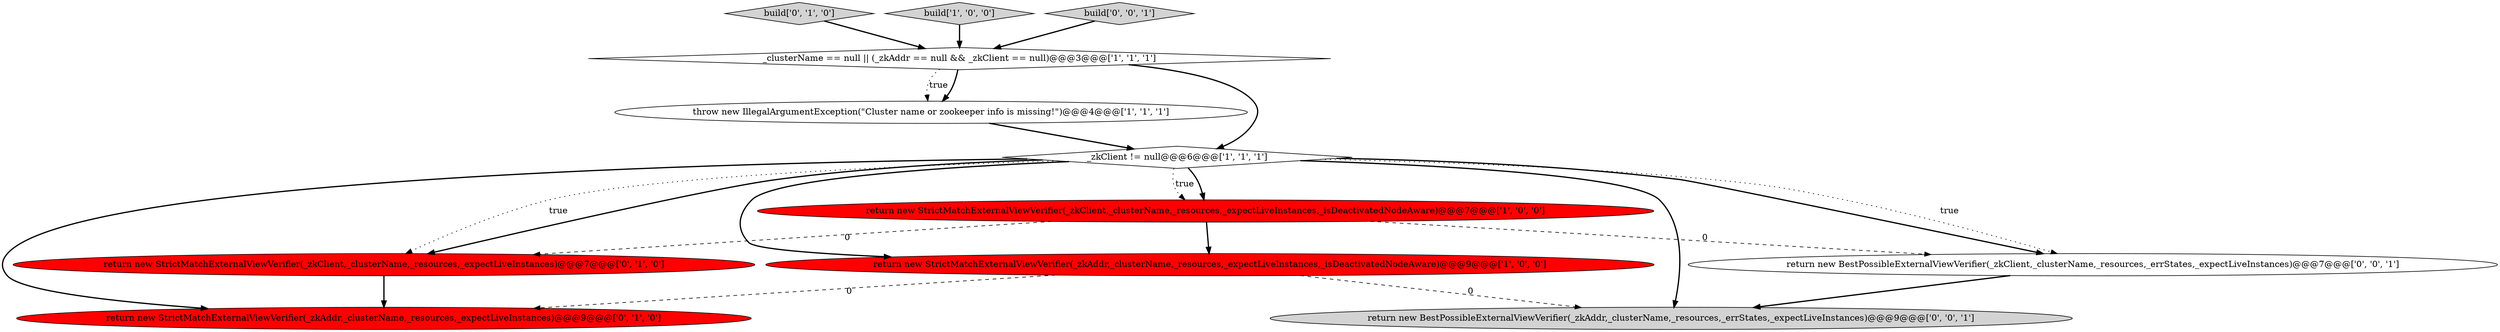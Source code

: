 digraph {
7 [style = filled, label = "return new StrictMatchExternalViewVerifier(_zkClient,_clusterName,_resources,_expectLiveInstances)@@@7@@@['0', '1', '0']", fillcolor = red, shape = ellipse image = "AAA1AAABBB2BBB"];
6 [style = filled, label = "return new StrictMatchExternalViewVerifier(_zkAddr,_clusterName,_resources,_expectLiveInstances)@@@9@@@['0', '1', '0']", fillcolor = red, shape = ellipse image = "AAA1AAABBB2BBB"];
8 [style = filled, label = "build['0', '1', '0']", fillcolor = lightgray, shape = diamond image = "AAA0AAABBB2BBB"];
5 [style = filled, label = "build['1', '0', '0']", fillcolor = lightgray, shape = diamond image = "AAA0AAABBB1BBB"];
10 [style = filled, label = "build['0', '0', '1']", fillcolor = lightgray, shape = diamond image = "AAA0AAABBB3BBB"];
4 [style = filled, label = "throw new IllegalArgumentException(\"Cluster name or zookeeper info is missing!\")@@@4@@@['1', '1', '1']", fillcolor = white, shape = ellipse image = "AAA0AAABBB1BBB"];
1 [style = filled, label = "return new StrictMatchExternalViewVerifier(_zkAddr,_clusterName,_resources,_expectLiveInstances,_isDeactivatedNodeAware)@@@9@@@['1', '0', '0']", fillcolor = red, shape = ellipse image = "AAA1AAABBB1BBB"];
3 [style = filled, label = "return new StrictMatchExternalViewVerifier(_zkClient,_clusterName,_resources,_expectLiveInstances,_isDeactivatedNodeAware)@@@7@@@['1', '0', '0']", fillcolor = red, shape = ellipse image = "AAA1AAABBB1BBB"];
2 [style = filled, label = "_clusterName == null || (_zkAddr == null && _zkClient == null)@@@3@@@['1', '1', '1']", fillcolor = white, shape = diamond image = "AAA0AAABBB1BBB"];
0 [style = filled, label = "_zkClient != null@@@6@@@['1', '1', '1']", fillcolor = white, shape = diamond image = "AAA0AAABBB1BBB"];
9 [style = filled, label = "return new BestPossibleExternalViewVerifier(_zkClient,_clusterName,_resources,_errStates,_expectLiveInstances)@@@7@@@['0', '0', '1']", fillcolor = white, shape = ellipse image = "AAA0AAABBB3BBB"];
11 [style = filled, label = "return new BestPossibleExternalViewVerifier(_zkAddr,_clusterName,_resources,_errStates,_expectLiveInstances)@@@9@@@['0', '0', '1']", fillcolor = lightgray, shape = ellipse image = "AAA0AAABBB3BBB"];
0->3 [style = bold, label=""];
0->9 [style = bold, label=""];
9->11 [style = bold, label=""];
3->1 [style = bold, label=""];
0->6 [style = bold, label=""];
3->7 [style = dashed, label="0"];
0->11 [style = bold, label=""];
2->4 [style = bold, label=""];
4->0 [style = bold, label=""];
0->7 [style = bold, label=""];
5->2 [style = bold, label=""];
2->0 [style = bold, label=""];
8->2 [style = bold, label=""];
3->9 [style = dashed, label="0"];
1->6 [style = dashed, label="0"];
0->1 [style = bold, label=""];
1->11 [style = dashed, label="0"];
7->6 [style = bold, label=""];
2->4 [style = dotted, label="true"];
10->2 [style = bold, label=""];
0->3 [style = dotted, label="true"];
0->9 [style = dotted, label="true"];
0->7 [style = dotted, label="true"];
}
